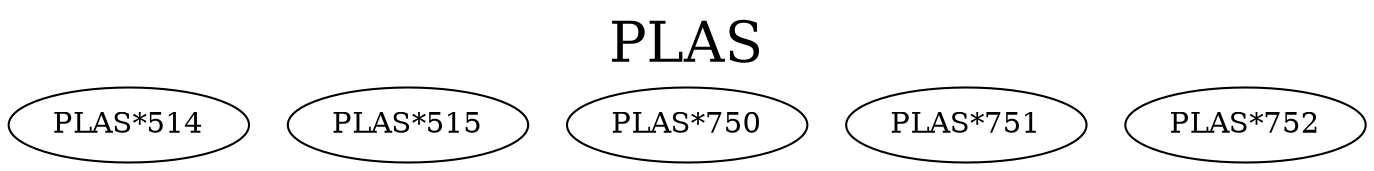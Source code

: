 digraph PLAS {
labelloc = "t";
label = "PLAS"
fontsize = 27;
"PLAS*514"
"PLAS*515"
"PLAS*750"
"PLAS*751"
"PLAS*752"
}
